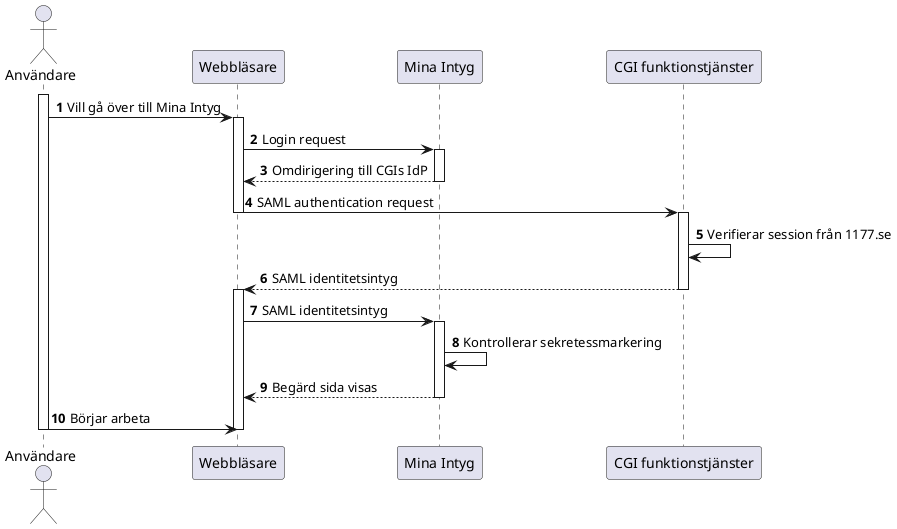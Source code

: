
@startuml
autonumber
actor Användare
activate Användare
Användare -> Webbläsare: Vill gå över till Mina Intyg
activate Webbläsare

Webbläsare -> "Mina Intyg": Login request
activate "Mina Intyg"
"Mina Intyg" --> Webbläsare: Omdirigering till CGIs IdP
deactivate "Mina Intyg"
Webbläsare -> "CGI funktionstjänster": SAML authentication request
deactivate Webbläsare
activate "CGI funktionstjänster"
"CGI funktionstjänster" -> "CGI funktionstjänster": Verifierar session från 1177.se


Webbläsare <-- "CGI funktionstjänster": SAML identitetsintyg
deactivate "CGI funktionstjänster"

activate Webbläsare

Webbläsare -> "Mina Intyg": SAML identitetsintyg
activate "Mina Intyg"
"Mina Intyg" -> "Mina Intyg": Kontrollerar sekretessmarkering
"Mina Intyg" --> Webbläsare: Begärd sida visas

deactivate "Mina Intyg"
Användare -> Webbläsare: Börjar arbeta
deactivate Användare
deactivate Webbläsare
@enduml

